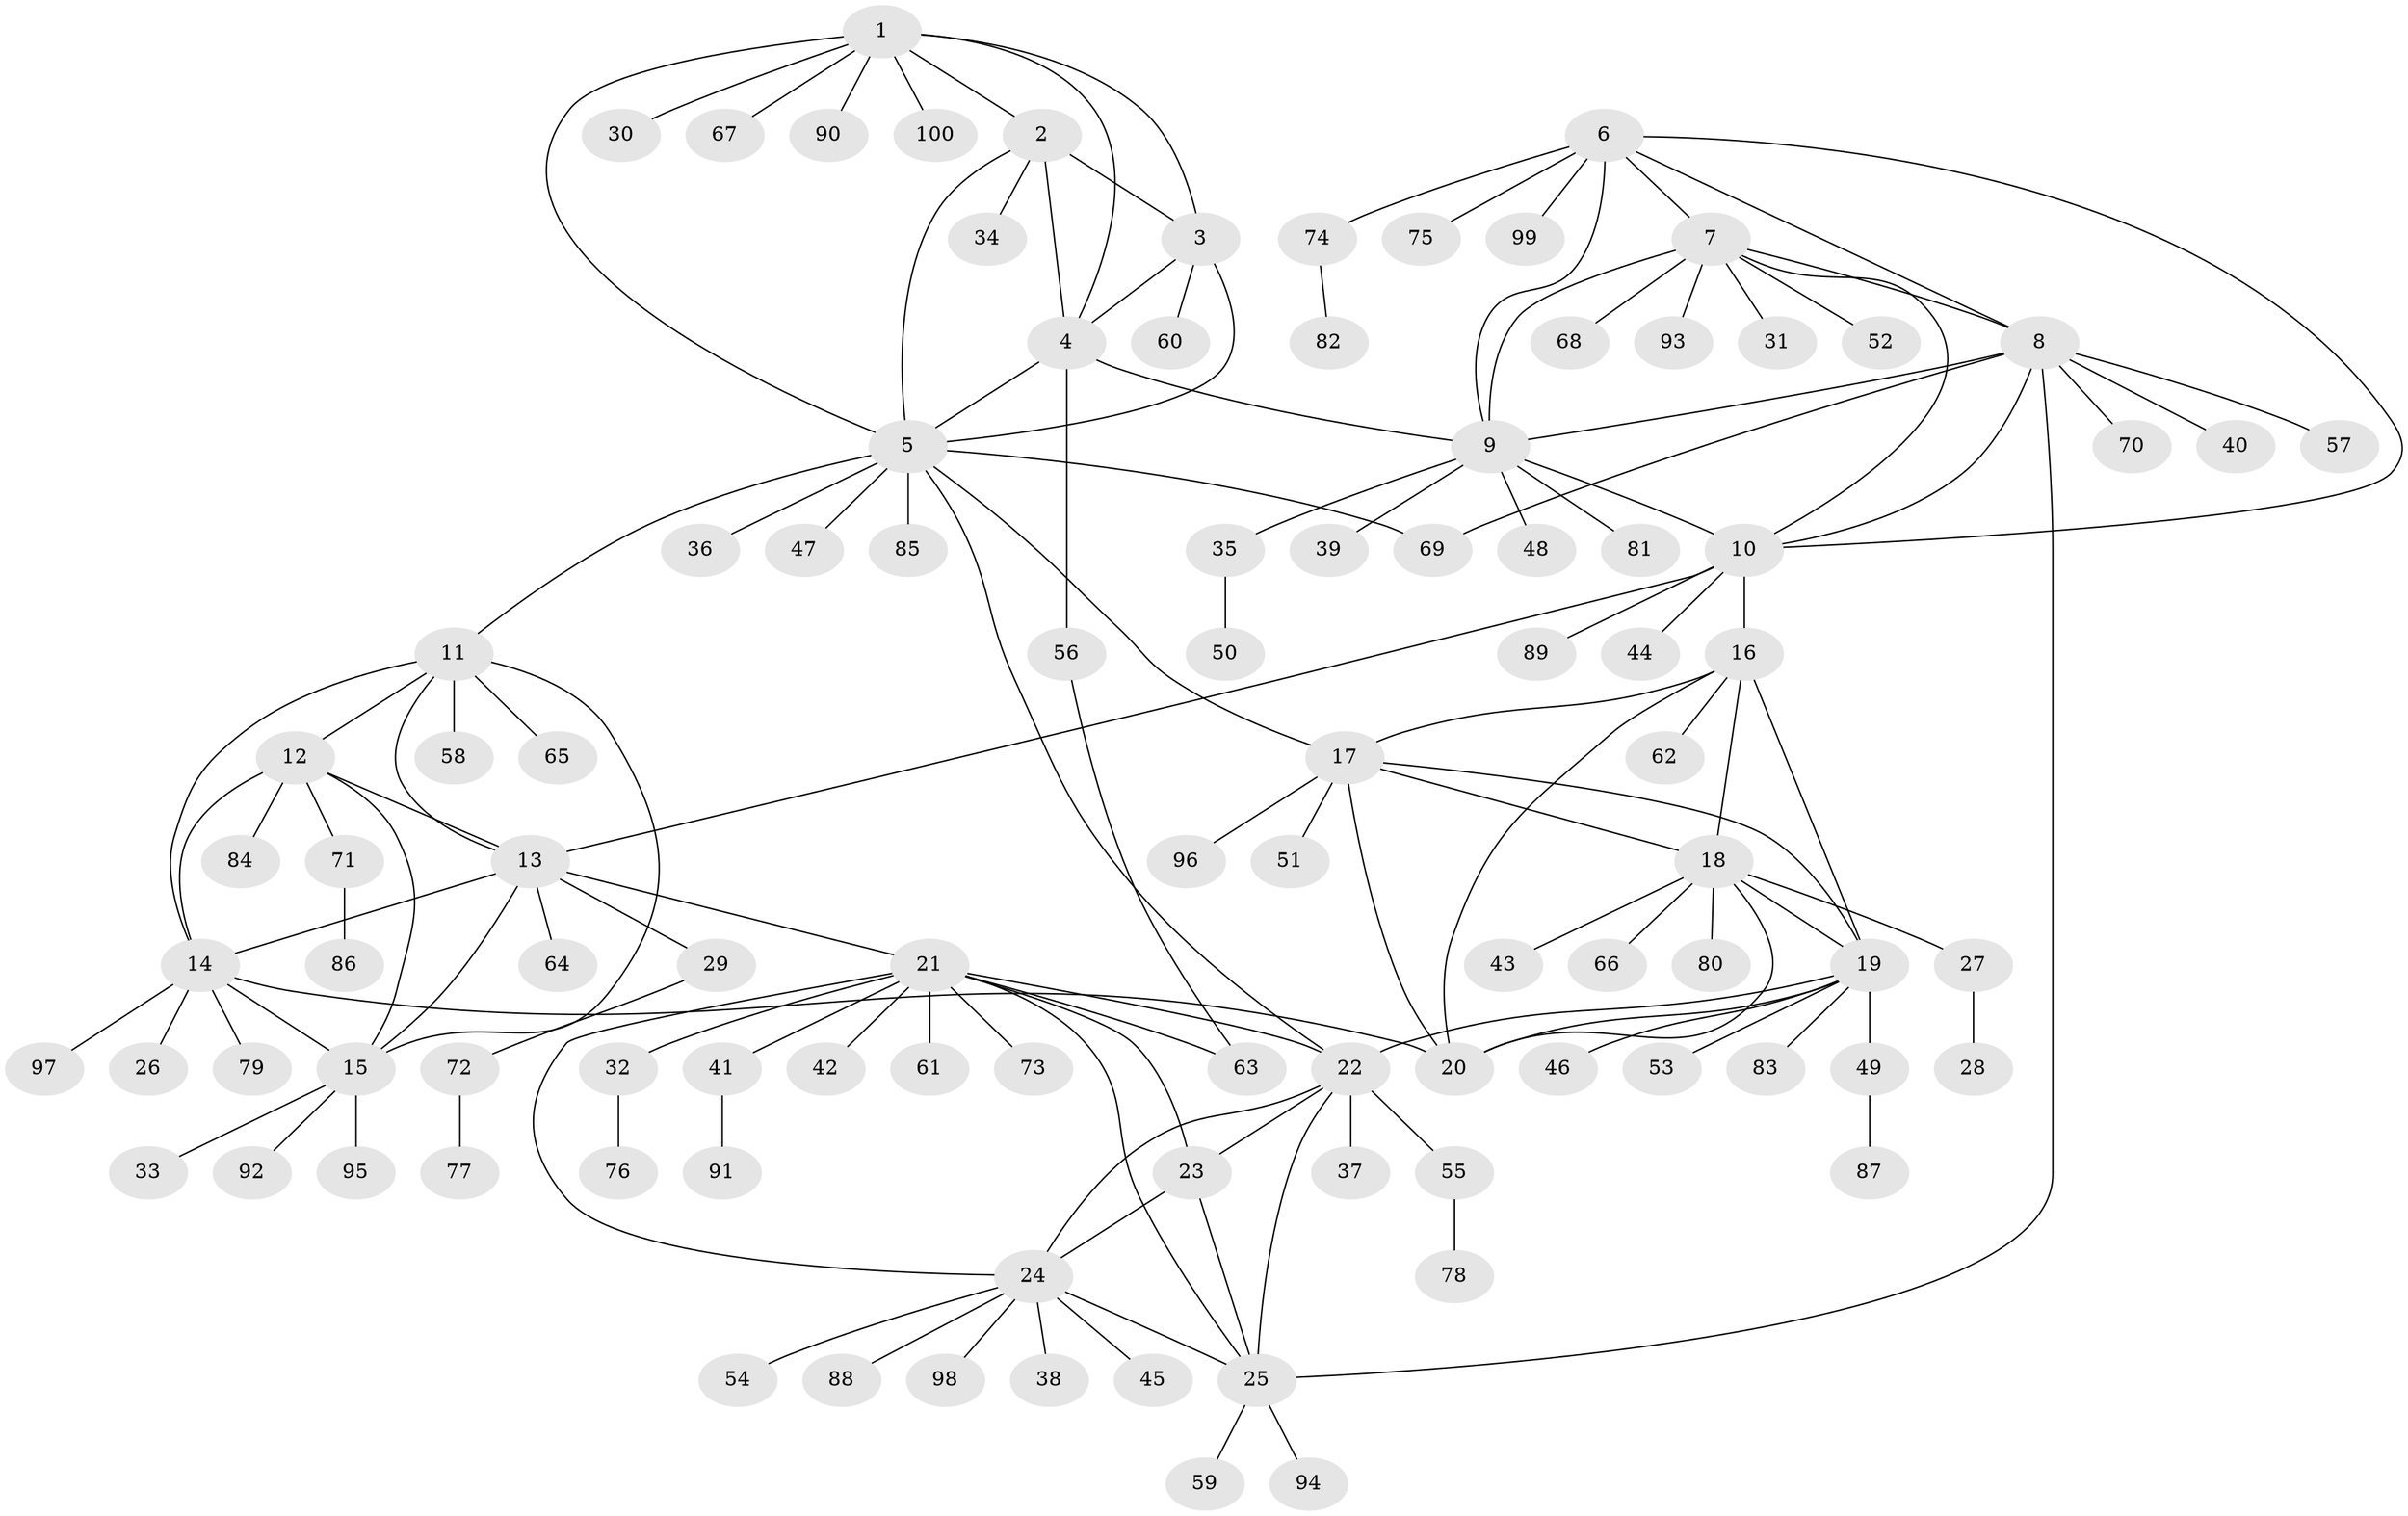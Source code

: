 // coarse degree distribution, {6: 0.06493506493506493, 4: 0.025974025974025976, 10: 0.03896103896103896, 7: 0.025974025974025976, 8: 0.05194805194805195, 9: 0.012987012987012988, 5: 0.05194805194805195, 1: 0.6623376623376623, 2: 0.06493506493506493}
// Generated by graph-tools (version 1.1) at 2025/24/03/03/25 07:24:16]
// undirected, 100 vertices, 137 edges
graph export_dot {
graph [start="1"]
  node [color=gray90,style=filled];
  1;
  2;
  3;
  4;
  5;
  6;
  7;
  8;
  9;
  10;
  11;
  12;
  13;
  14;
  15;
  16;
  17;
  18;
  19;
  20;
  21;
  22;
  23;
  24;
  25;
  26;
  27;
  28;
  29;
  30;
  31;
  32;
  33;
  34;
  35;
  36;
  37;
  38;
  39;
  40;
  41;
  42;
  43;
  44;
  45;
  46;
  47;
  48;
  49;
  50;
  51;
  52;
  53;
  54;
  55;
  56;
  57;
  58;
  59;
  60;
  61;
  62;
  63;
  64;
  65;
  66;
  67;
  68;
  69;
  70;
  71;
  72;
  73;
  74;
  75;
  76;
  77;
  78;
  79;
  80;
  81;
  82;
  83;
  84;
  85;
  86;
  87;
  88;
  89;
  90;
  91;
  92;
  93;
  94;
  95;
  96;
  97;
  98;
  99;
  100;
  1 -- 2;
  1 -- 3;
  1 -- 4;
  1 -- 5;
  1 -- 30;
  1 -- 67;
  1 -- 90;
  1 -- 100;
  2 -- 3;
  2 -- 4;
  2 -- 5;
  2 -- 34;
  3 -- 4;
  3 -- 5;
  3 -- 60;
  4 -- 5;
  4 -- 9;
  4 -- 56;
  5 -- 11;
  5 -- 17;
  5 -- 22;
  5 -- 36;
  5 -- 47;
  5 -- 69;
  5 -- 85;
  6 -- 7;
  6 -- 8;
  6 -- 9;
  6 -- 10;
  6 -- 74;
  6 -- 75;
  6 -- 99;
  7 -- 8;
  7 -- 9;
  7 -- 10;
  7 -- 31;
  7 -- 52;
  7 -- 68;
  7 -- 93;
  8 -- 9;
  8 -- 10;
  8 -- 25;
  8 -- 40;
  8 -- 57;
  8 -- 69;
  8 -- 70;
  9 -- 10;
  9 -- 35;
  9 -- 39;
  9 -- 48;
  9 -- 81;
  10 -- 13;
  10 -- 16;
  10 -- 44;
  10 -- 89;
  11 -- 12;
  11 -- 13;
  11 -- 14;
  11 -- 15;
  11 -- 58;
  11 -- 65;
  12 -- 13;
  12 -- 14;
  12 -- 15;
  12 -- 71;
  12 -- 84;
  13 -- 14;
  13 -- 15;
  13 -- 21;
  13 -- 29;
  13 -- 64;
  14 -- 15;
  14 -- 20;
  14 -- 26;
  14 -- 79;
  14 -- 97;
  15 -- 33;
  15 -- 92;
  15 -- 95;
  16 -- 17;
  16 -- 18;
  16 -- 19;
  16 -- 20;
  16 -- 62;
  17 -- 18;
  17 -- 19;
  17 -- 20;
  17 -- 51;
  17 -- 96;
  18 -- 19;
  18 -- 20;
  18 -- 27;
  18 -- 43;
  18 -- 66;
  18 -- 80;
  19 -- 20;
  19 -- 22;
  19 -- 46;
  19 -- 49;
  19 -- 53;
  19 -- 83;
  21 -- 22;
  21 -- 23;
  21 -- 24;
  21 -- 25;
  21 -- 32;
  21 -- 41;
  21 -- 42;
  21 -- 61;
  21 -- 63;
  21 -- 73;
  22 -- 23;
  22 -- 24;
  22 -- 25;
  22 -- 37;
  22 -- 55;
  23 -- 24;
  23 -- 25;
  24 -- 25;
  24 -- 38;
  24 -- 45;
  24 -- 54;
  24 -- 88;
  24 -- 98;
  25 -- 59;
  25 -- 94;
  27 -- 28;
  29 -- 72;
  32 -- 76;
  35 -- 50;
  41 -- 91;
  49 -- 87;
  55 -- 78;
  56 -- 63;
  71 -- 86;
  72 -- 77;
  74 -- 82;
}
